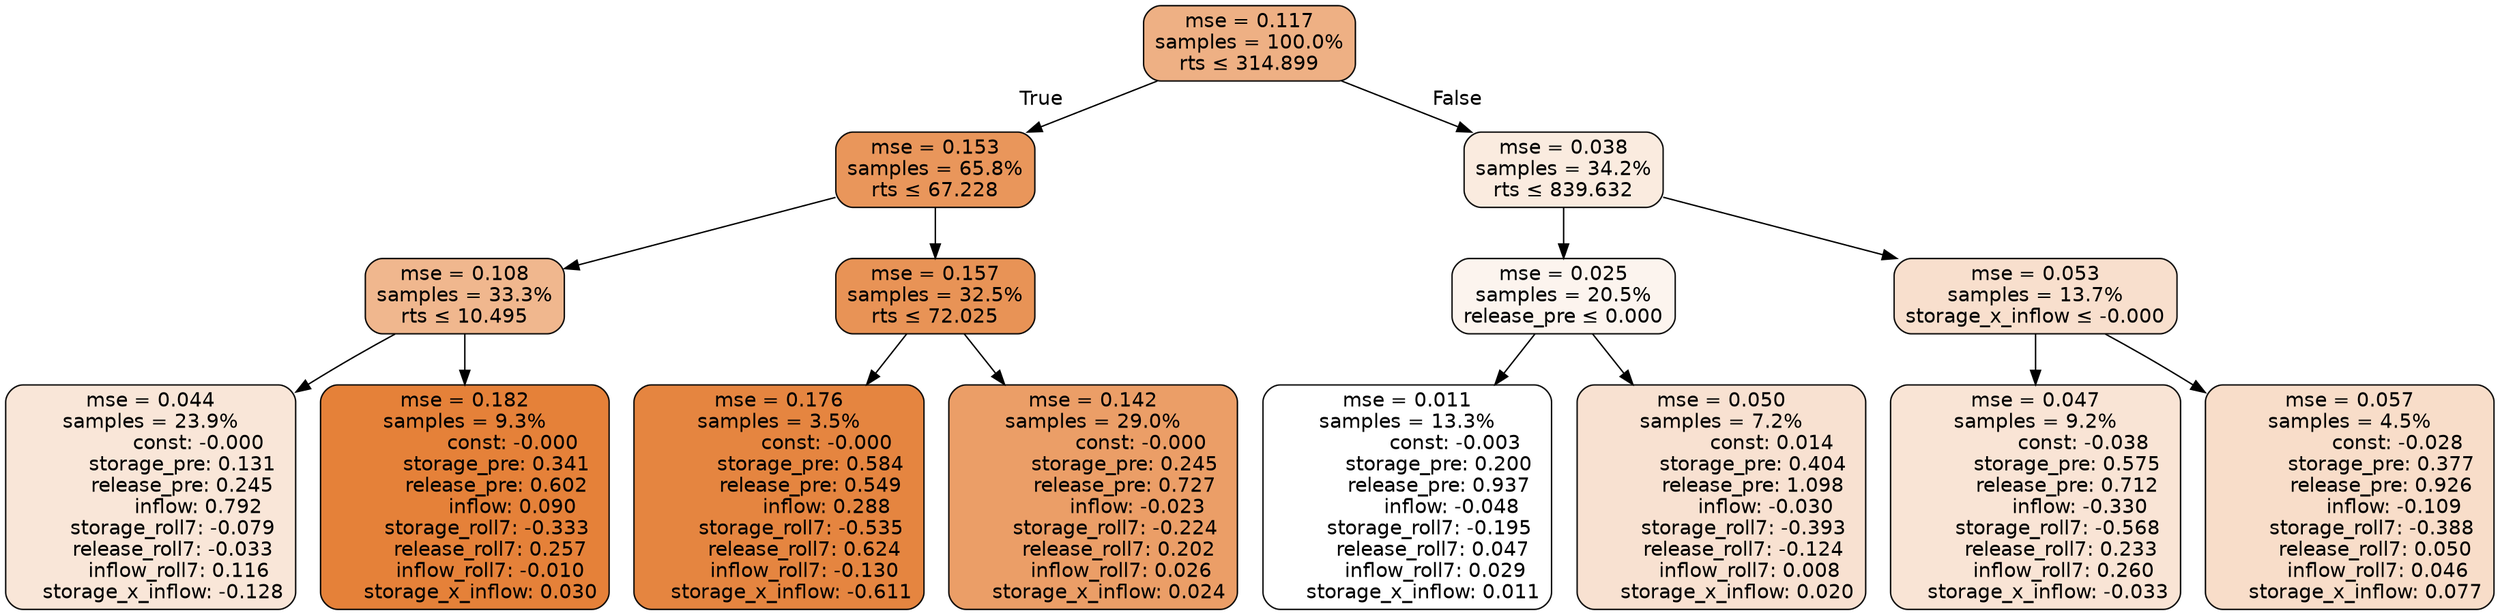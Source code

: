 digraph tree {
bgcolor="transparent"
node [shape=rectangle, style="filled, rounded", color="black", fontname=helvetica] ;
edge [fontname=helvetica] ;
	"0" [label="mse = 0.117
samples = 100.0%
rts &le; 314.899", fillcolor="#eeb084"]
	"1" [label="mse = 0.153
samples = 65.8%
rts &le; 67.228", fillcolor="#e9965b"]
	"2" [label="mse = 0.108
samples = 33.3%
rts &le; 10.495", fillcolor="#f0b78e"]
	"3" [label="mse = 0.044
samples = 23.9%
               const: -0.000
          storage_pre: 0.131
          release_pre: 0.245
               inflow: 0.792
       storage_roll7: -0.079
       release_roll7: -0.033
         inflow_roll7: 0.116
    storage_x_inflow: -0.128", fillcolor="#f9e6d8"]
	"4" [label="mse = 0.182
samples = 9.3%
               const: -0.000
          storage_pre: 0.341
          release_pre: 0.602
               inflow: 0.090
       storage_roll7: -0.333
        release_roll7: 0.257
        inflow_roll7: -0.010
     storage_x_inflow: 0.030", fillcolor="#e58139"]
	"5" [label="mse = 0.157
samples = 32.5%
rts &le; 72.025", fillcolor="#e89356"]
	"6" [label="mse = 0.176
samples = 3.5%
               const: -0.000
          storage_pre: 0.584
          release_pre: 0.549
               inflow: 0.288
       storage_roll7: -0.535
        release_roll7: 0.624
        inflow_roll7: -0.130
    storage_x_inflow: -0.611", fillcolor="#e58540"]
	"7" [label="mse = 0.142
samples = 29.0%
               const: -0.000
          storage_pre: 0.245
          release_pre: 0.727
              inflow: -0.023
       storage_roll7: -0.224
        release_roll7: 0.202
         inflow_roll7: 0.026
     storage_x_inflow: 0.024", fillcolor="#eb9e67"]
	"8" [label="mse = 0.038
samples = 34.2%
rts &le; 839.632", fillcolor="#faebdf"]
	"9" [label="mse = 0.025
samples = 20.5%
release_pre &le; 0.000", fillcolor="#fcf4ee"]
	"10" [label="mse = 0.011
samples = 13.3%
               const: -0.003
          storage_pre: 0.200
          release_pre: 0.937
              inflow: -0.048
       storage_roll7: -0.195
        release_roll7: 0.047
         inflow_roll7: 0.029
     storage_x_inflow: 0.011", fillcolor="#ffffff"]
	"11" [label="mse = 0.050
samples = 7.2%
                const: 0.014
          storage_pre: 0.404
          release_pre: 1.098
              inflow: -0.030
       storage_roll7: -0.393
       release_roll7: -0.124
         inflow_roll7: 0.008
     storage_x_inflow: 0.020", fillcolor="#f8e1d1"]
	"12" [label="mse = 0.053
samples = 13.7%
storage_x_inflow &le; -0.000", fillcolor="#f8dfcd"]
	"13" [label="mse = 0.047
samples = 9.2%
               const: -0.038
          storage_pre: 0.575
          release_pre: 0.712
              inflow: -0.330
       storage_roll7: -0.568
        release_roll7: 0.233
         inflow_roll7: 0.260
    storage_x_inflow: -0.033", fillcolor="#f9e4d5"]
	"14" [label="mse = 0.057
samples = 4.5%
               const: -0.028
          storage_pre: 0.377
          release_pre: 0.926
              inflow: -0.109
       storage_roll7: -0.388
        release_roll7: 0.050
         inflow_roll7: 0.046
     storage_x_inflow: 0.077", fillcolor="#f8ddc9"]

	"0" -> "1" [labeldistance=2.5, labelangle=45, headlabel="True"]
	"1" -> "2"
	"2" -> "3"
	"2" -> "4"
	"1" -> "5"
	"5" -> "6"
	"5" -> "7"
	"0" -> "8" [labeldistance=2.5, labelangle=-45, headlabel="False"]
	"8" -> "9"
	"9" -> "10"
	"9" -> "11"
	"8" -> "12"
	"12" -> "13"
	"12" -> "14"
}